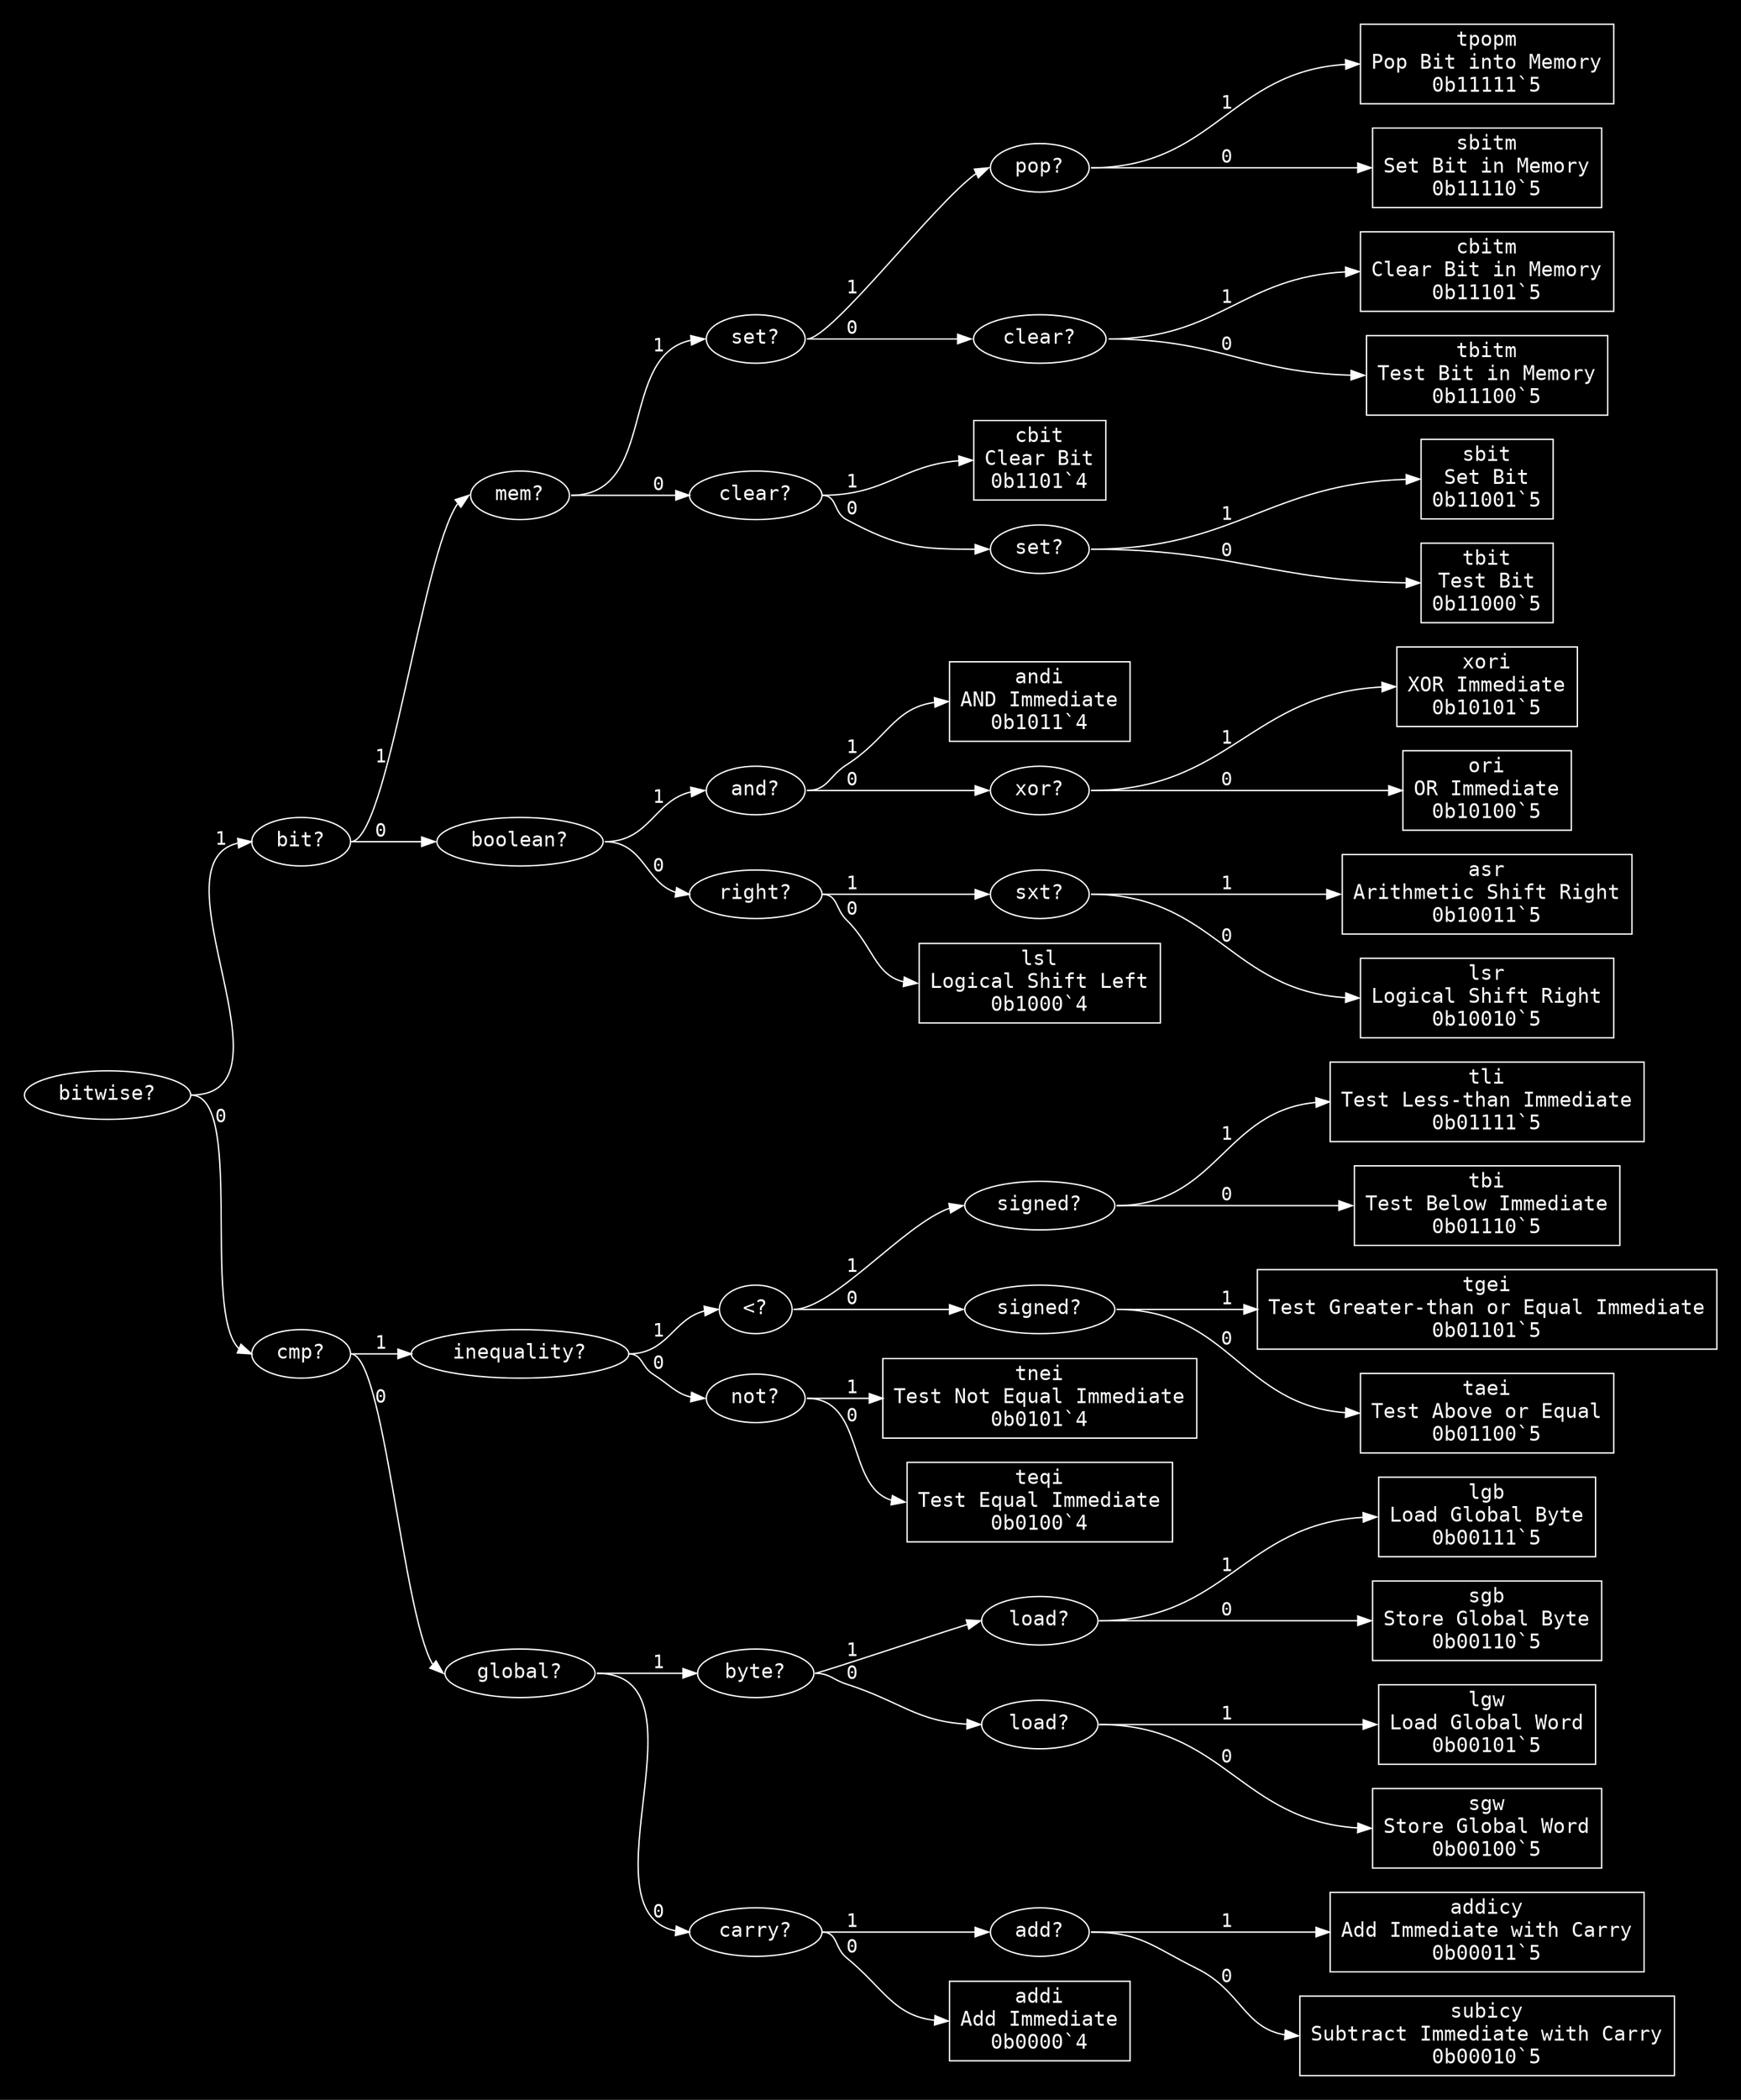 digraph "Format ri(1)" {
  graph [dpi = 100, bgcolor="#111", fontcolor="white", rankdir=LR, pad="0.25"];
  node [fontname = "Courier", fontsize="15pt", color="white", fontcolor="white"];
  edge [fontname = "Courier", color="white", fontcolor="white"];
  "bitwise_16525024" [label = "bitwise?", shape = ellipse];
  "bitwise_16525024":e -> "bit_9365926":w [label = "1"];
  "bitwise_16525024":e -> "cmp_2275342":w [label = "0"];
  "bit_9365926" [label = "bit?", shape = ellipse];
  "bit_9365926":e -> "mem_4397512":w [label = "1"];
  "bit_9365926":e -> "boolean_6191383":w [label = "0"];
  "mem_4397512" [label = "mem?", shape = ellipse];
  "mem_4397512":e -> "set_15936143":w [label = "1"];
  "mem_4397512":e -> "clear_7702689":w [label = "0"];
  "set_15936143" [label = "set?", shape = ellipse];
  "set_15936143":e -> "pop_8405839":w [label = "1"];
  "set_15936143":e -> "clear_15859074":w [label = "0"];
  "pop_8405839" [label = "pop?", shape = ellipse];
  "pop_8405839":e -> "tpopm_15576544":w [label = "1"];
  "pop_8405839":e -> "sbitm_5512467":w [label = "0"];
  "tpopm_15576544" [label = "tpopm\nPop Bit into Memory\n0b11111`5", shape = rectangle];
  "sbitm_5512467" [label = "sbitm\nSet Bit in Memory\n0b11110`5", shape = rectangle];
  "clear_15859074" [label = "clear?", shape = ellipse];
  "clear_15859074":e -> "cbitm_5508826":w [label = "1"];
  "clear_15859074":e -> "tbitm_12044071":w [label = "0"];
  "cbitm_5508826" [label = "cbitm\nClear Bit in Memory\n0b11101`5", shape = rectangle];
  "tbitm_12044071" [label = "tbitm\nTest Bit in Memory\n0b11100`5", shape = rectangle];
  "clear_7702689" [label = "clear?", shape = ellipse];
  "clear_7702689":e -> "cbit_262815":w [label = "1"];
  "clear_7702689":e -> "set_10387925":w [label = "0"];
  "cbit_262815" [label = "cbit\nClear Bit\n0b1101`4", shape = rectangle];
  "set_10387925" [label = "set?", shape = ellipse];
  "set_10387925":e -> "sbit_16738776":w [label = "1"];
  "set_10387925":e -> "tbit_5372373":w [label = "0"];
  "sbit_16738776" [label = "sbit\nSet Bit\n0b11001`5", shape = rectangle];
  "tbit_5372373" [label = "tbit\nTest Bit\n0b11000`5", shape = rectangle];
  "boolean_6191383" [label = "boolean?", shape = ellipse];
  "boolean_6191383":e -> "and_9476752":w [label = "1"];
  "boolean_6191383":e -> "right_10240396":w [label = "0"];
  "and_9476752" [label = "and?", shape = ellipse];
  "and_9476752":e -> "andi_12159617":w [label = "1"];
  "and_9476752":e -> "xor_2651879":w [label = "0"];
  "andi_12159617" [label = "andi\nAND Immediate\n0b1011`4", shape = rectangle];
  "xor_2651879" [label = "xor?", shape = ellipse];
  "xor_2651879":e -> "xori_1004432":w [label = "1"];
  "xor_2651879":e -> "ori_10741780":w [label = "0"];
  "xori_1004432" [label = "xori\nXOR Immediate\n0b10101`5", shape = rectangle];
  "ori_10741780" [label = "ori\nOR Immediate\n0b10100`5", shape = rectangle];
  "right_10240396" [label = "right?", shape = ellipse];
  "right_10240396":e -> "sxt_3947393":w [label = "1"];
  "right_10240396":e -> "lsl_933506":w [label = "0"];
  "sxt_3947393" [label = "sxt?", shape = ellipse];
  "sxt_3947393":e -> "asr_4658712":w [label = "1"];
  "sxt_3947393":e -> "lsr_5551459":w [label = "0"];
  "asr_4658712" [label = "asr\nArithmetic Shift Right\n0b10011`5", shape = rectangle];
  "lsr_5551459" [label = "lsr\nLogical Shift Right\n0b10010`5", shape = rectangle];
  "lsl_933506" [label = "lsl\nLogical Shift Left\n0b1000`4", shape = rectangle];
  "cmp_2275342" [label = "cmp?", shape = ellipse];
  "cmp_2275342":e -> "inequality_5877276":w [label = "1"];
  "cmp_2275342":e -> "global_8409141":w [label = "0"];
  "inequality_5877276" [label = "inequality?", shape = ellipse];
  "inequality_5877276":e -> "<_1890235":w [label = "1"];
  "inequality_5877276":e -> "not_8792364":w [label = "0"];
  "<_1890235" [label = "<?", shape = ellipse];
  "<_1890235":e -> "signed_10531314":w [label = "1"];
  "<_1890235":e -> "signed_6217757":w [label = "0"];
  "signed_10531314" [label = "signed?", shape = ellipse];
  "signed_10531314":e -> "tli_650505":w [label = "1"];
  "signed_10531314":e -> "tbi_7859922":w [label = "0"];
  "tli_650505" [label = "tli\nTest Less-than Immediate\n0b01111`5", shape = rectangle];
  "tbi_7859922" [label = "tbi\nTest Below Immediate\n0b01110`5", shape = rectangle];
  "signed_6217757" [label = "signed?", shape = ellipse];
  "signed_6217757":e -> "tgei_4329480":w [label = "1"];
  "signed_6217757":e -> "taei_9511866":w [label = "0"];
  "tgei_4329480" [label = "tgei\nTest Greater-than or Equal Immediate\n0b01101`5", shape = rectangle];
  "taei_9511866" [label = "taei\nTest Above or Equal\n0b01100`5", shape = rectangle];
  "not_8792364" [label = "not?", shape = ellipse];
  "not_8792364":e -> "tnei_12469607":w [label = "1"];
  "not_8792364":e -> "teqi_10456661":w [label = "0"];
  "tnei_12469607" [label = "tnei\nTest Not Equal Immediate\n0b0101`4", shape = rectangle];
  "teqi_10456661" [label = "teqi\nTest Equal Immediate\n0b0100`4", shape = rectangle];
  "global_8409141" [label = "global?", shape = ellipse];
  "global_8409141":e -> "byte_11793580":w [label = "1"];
  "global_8409141":e -> "carry_3117734":w [label = "0"];
  "byte_11793580" [label = "byte?", shape = ellipse];
  "byte_11793580":e -> "load_4551929":w [label = "1"];
  "byte_11793580":e -> "load_470839":w [label = "0"];
  "load_4551929" [label = "load?", shape = ellipse];
  "load_4551929":e -> "lgb_856797":w [label = "1"];
  "load_4551929":e -> "sgb_13623431":w [label = "0"];
  "lgb_856797" [label = "lgb\nLoad Global Byte\n0b00111`5", shape = rectangle];
  "sgb_13623431" [label = "sgb\nStore Global Byte\n0b00110`5", shape = rectangle];
  "load_470839" [label = "load?", shape = ellipse];
  "load_470839":e -> "lgw_5872715":w [label = "1"];
  "load_470839":e -> "sgw_3934115":w [label = "0"];
  "lgw_5872715" [label = "lgw\nLoad Global Word\n0b00101`5", shape = rectangle];
  "sgw_3934115" [label = "sgw\nStore Global Word\n0b00100`5", shape = rectangle];
  "carry_3117734" [label = "carry?", shape = ellipse];
  "carry_3117734":e -> "add_2468223":w [label = "1"];
  "carry_3117734":e -> "addi_9690679":w [label = "0"];
  "add_2468223" [label = "add?", shape = ellipse];
  "add_2468223":e -> "addicy_12315327":w [label = "1"];
  "add_2468223":e -> "subicy_2944954":w [label = "0"];
  "addicy_12315327" [label = "addicy\nAdd Immediate with Carry\n0b00011`5", shape = rectangle];
  "subicy_2944954" [label = "subicy\nSubtract Immediate with Carry\n0b00010`5", shape = rectangle];
  "addi_9690679" [label = "addi\nAdd Immediate\n0b0000`4", shape = rectangle];
}
